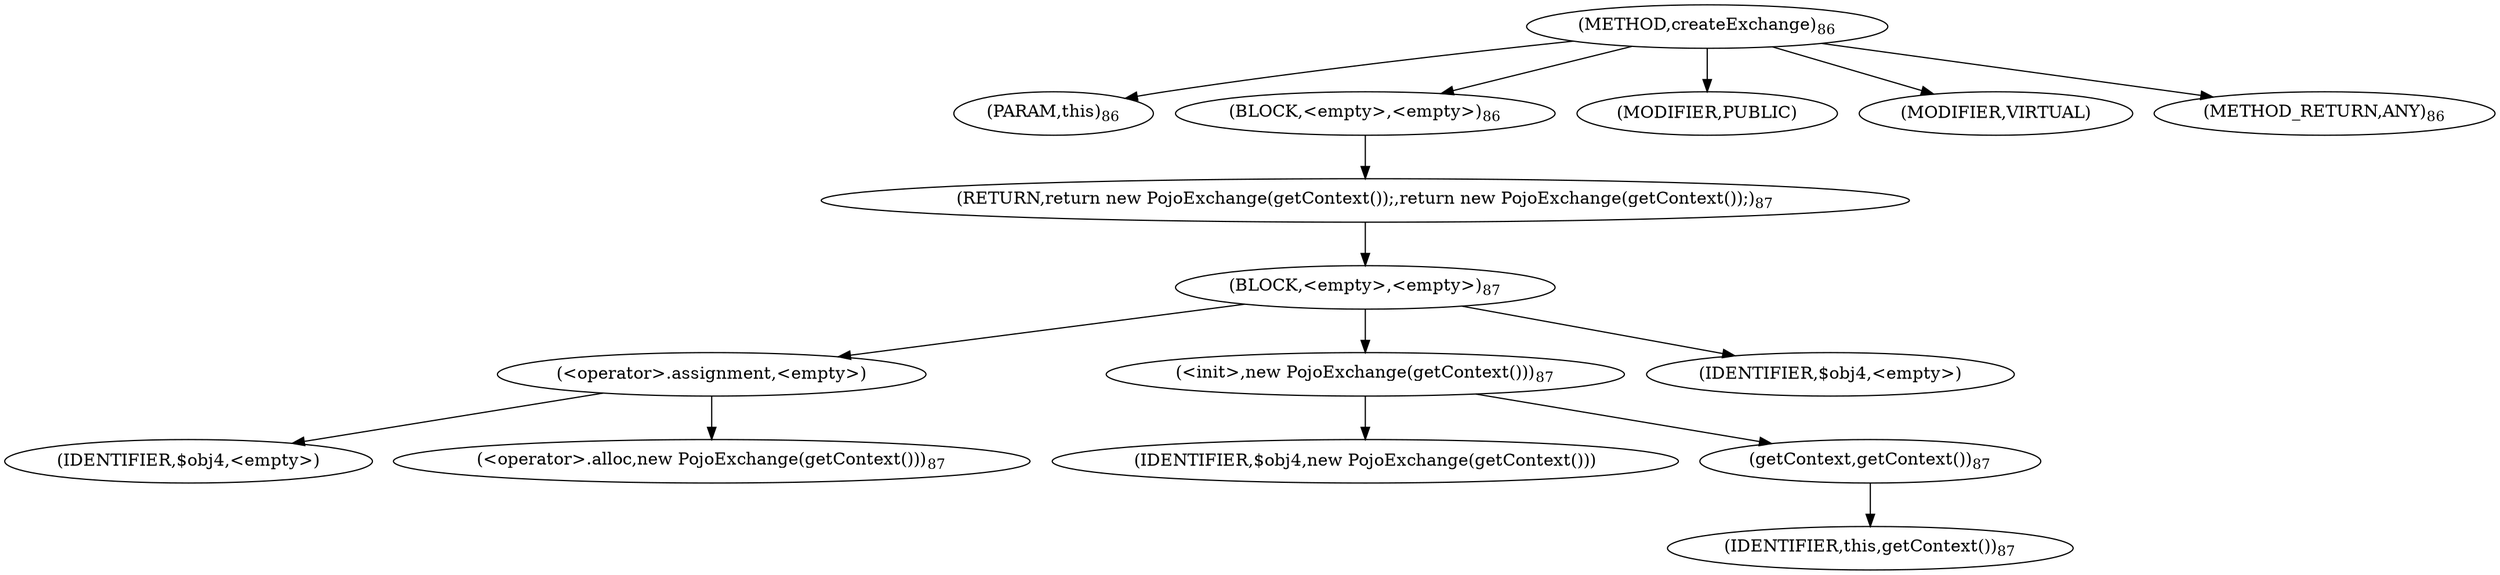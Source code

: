 digraph "createExchange" {  
"131" [label = <(METHOD,createExchange)<SUB>86</SUB>> ]
"11" [label = <(PARAM,this)<SUB>86</SUB>> ]
"132" [label = <(BLOCK,&lt;empty&gt;,&lt;empty&gt;)<SUB>86</SUB>> ]
"133" [label = <(RETURN,return new PojoExchange(getContext());,return new PojoExchange(getContext());)<SUB>87</SUB>> ]
"134" [label = <(BLOCK,&lt;empty&gt;,&lt;empty&gt;)<SUB>87</SUB>> ]
"135" [label = <(&lt;operator&gt;.assignment,&lt;empty&gt;)> ]
"136" [label = <(IDENTIFIER,$obj4,&lt;empty&gt;)> ]
"137" [label = <(&lt;operator&gt;.alloc,new PojoExchange(getContext()))<SUB>87</SUB>> ]
"138" [label = <(&lt;init&gt;,new PojoExchange(getContext()))<SUB>87</SUB>> ]
"139" [label = <(IDENTIFIER,$obj4,new PojoExchange(getContext()))> ]
"140" [label = <(getContext,getContext())<SUB>87</SUB>> ]
"10" [label = <(IDENTIFIER,this,getContext())<SUB>87</SUB>> ]
"141" [label = <(IDENTIFIER,$obj4,&lt;empty&gt;)> ]
"142" [label = <(MODIFIER,PUBLIC)> ]
"143" [label = <(MODIFIER,VIRTUAL)> ]
"144" [label = <(METHOD_RETURN,ANY)<SUB>86</SUB>> ]
  "131" -> "11" 
  "131" -> "132" 
  "131" -> "142" 
  "131" -> "143" 
  "131" -> "144" 
  "132" -> "133" 
  "133" -> "134" 
  "134" -> "135" 
  "134" -> "138" 
  "134" -> "141" 
  "135" -> "136" 
  "135" -> "137" 
  "138" -> "139" 
  "138" -> "140" 
  "140" -> "10" 
}
